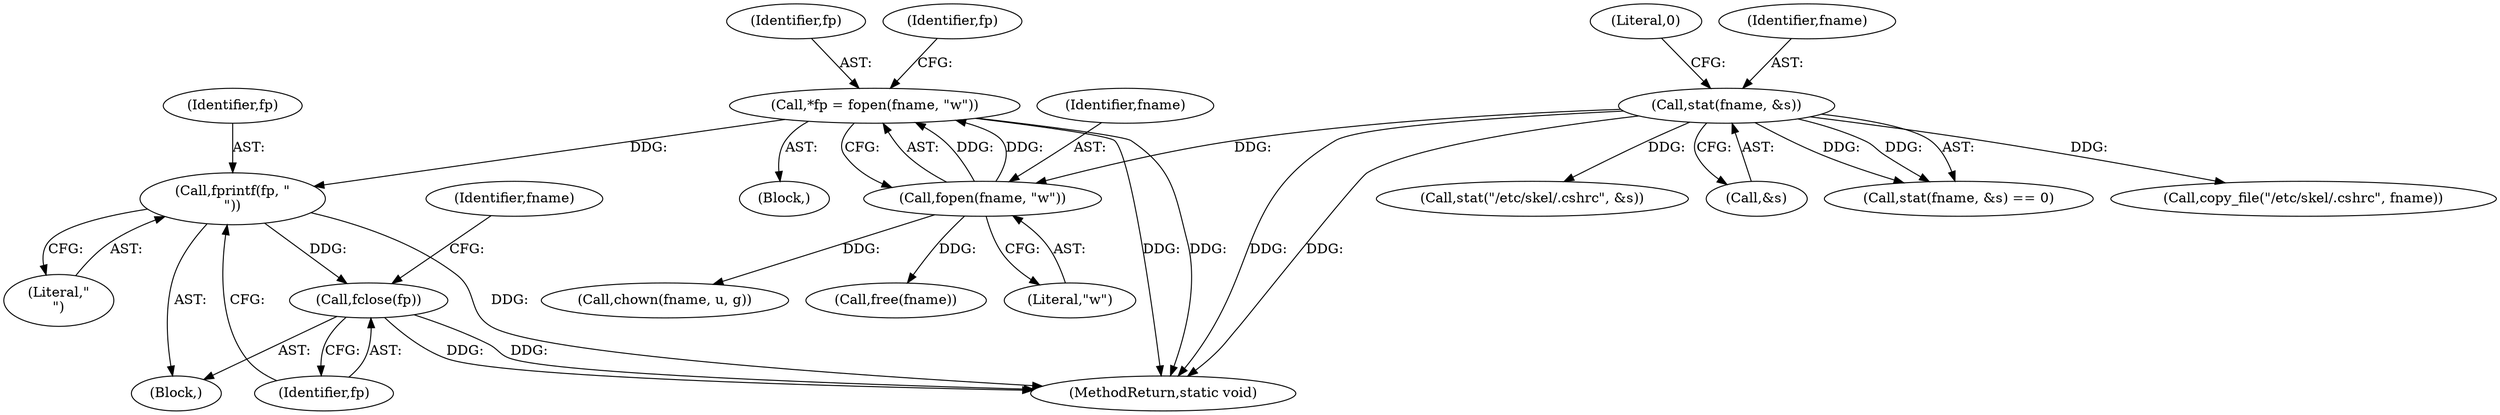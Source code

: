 digraph "1_firejail_903fd8a0789ca3cc3c21d84cd0282481515592ef_1@API" {
"1000281" [label="(Call,fprintf(fp, \"\n\"))"];
"1000273" [label="(Call,*fp = fopen(fname, \"w\"))"];
"1000275" [label="(Call,fopen(fname, \"w\"))"];
"1000228" [label="(Call,stat(fname, &s))"];
"1000284" [label="(Call,fclose(fp))"];
"1000274" [label="(Identifier,fp)"];
"1000288" [label="(Call,chown(fname, u, g))"];
"1000273" [label="(Call,*fp = fopen(fname, \"w\"))"];
"1000371" [label="(MethodReturn,static void)"];
"1000279" [label="(Identifier,fp)"];
"1000280" [label="(Block,)"];
"1000271" [label="(Block,)"];
"1000277" [label="(Literal,\"w\")"];
"1000232" [label="(Literal,0)"];
"1000229" [label="(Identifier,fname)"];
"1000236" [label="(Call,stat(\"/etc/skel/.cshrc\", &s))"];
"1000309" [label="(Call,free(fname))"];
"1000275" [label="(Call,fopen(fname, \"w\"))"];
"1000281" [label="(Call,fprintf(fp, \"\n\"))"];
"1000283" [label="(Literal,\"\n\")"];
"1000282" [label="(Identifier,fp)"];
"1000230" [label="(Call,&s)"];
"1000289" [label="(Identifier,fname)"];
"1000284" [label="(Call,fclose(fp))"];
"1000227" [label="(Call,stat(fname, &s) == 0)"];
"1000285" [label="(Identifier,fp)"];
"1000253" [label="(Call,copy_file(\"/etc/skel/.cshrc\", fname))"];
"1000276" [label="(Identifier,fname)"];
"1000228" [label="(Call,stat(fname, &s))"];
"1000281" -> "1000280"  [label="AST: "];
"1000281" -> "1000283"  [label="CFG: "];
"1000282" -> "1000281"  [label="AST: "];
"1000283" -> "1000281"  [label="AST: "];
"1000285" -> "1000281"  [label="CFG: "];
"1000281" -> "1000371"  [label="DDG: "];
"1000273" -> "1000281"  [label="DDG: "];
"1000281" -> "1000284"  [label="DDG: "];
"1000273" -> "1000271"  [label="AST: "];
"1000273" -> "1000275"  [label="CFG: "];
"1000274" -> "1000273"  [label="AST: "];
"1000275" -> "1000273"  [label="AST: "];
"1000279" -> "1000273"  [label="CFG: "];
"1000273" -> "1000371"  [label="DDG: "];
"1000273" -> "1000371"  [label="DDG: "];
"1000275" -> "1000273"  [label="DDG: "];
"1000275" -> "1000273"  [label="DDG: "];
"1000275" -> "1000277"  [label="CFG: "];
"1000276" -> "1000275"  [label="AST: "];
"1000277" -> "1000275"  [label="AST: "];
"1000228" -> "1000275"  [label="DDG: "];
"1000275" -> "1000288"  [label="DDG: "];
"1000275" -> "1000309"  [label="DDG: "];
"1000228" -> "1000227"  [label="AST: "];
"1000228" -> "1000230"  [label="CFG: "];
"1000229" -> "1000228"  [label="AST: "];
"1000230" -> "1000228"  [label="AST: "];
"1000232" -> "1000228"  [label="CFG: "];
"1000228" -> "1000371"  [label="DDG: "];
"1000228" -> "1000371"  [label="DDG: "];
"1000228" -> "1000227"  [label="DDG: "];
"1000228" -> "1000227"  [label="DDG: "];
"1000228" -> "1000236"  [label="DDG: "];
"1000228" -> "1000253"  [label="DDG: "];
"1000284" -> "1000280"  [label="AST: "];
"1000284" -> "1000285"  [label="CFG: "];
"1000285" -> "1000284"  [label="AST: "];
"1000289" -> "1000284"  [label="CFG: "];
"1000284" -> "1000371"  [label="DDG: "];
"1000284" -> "1000371"  [label="DDG: "];
}

